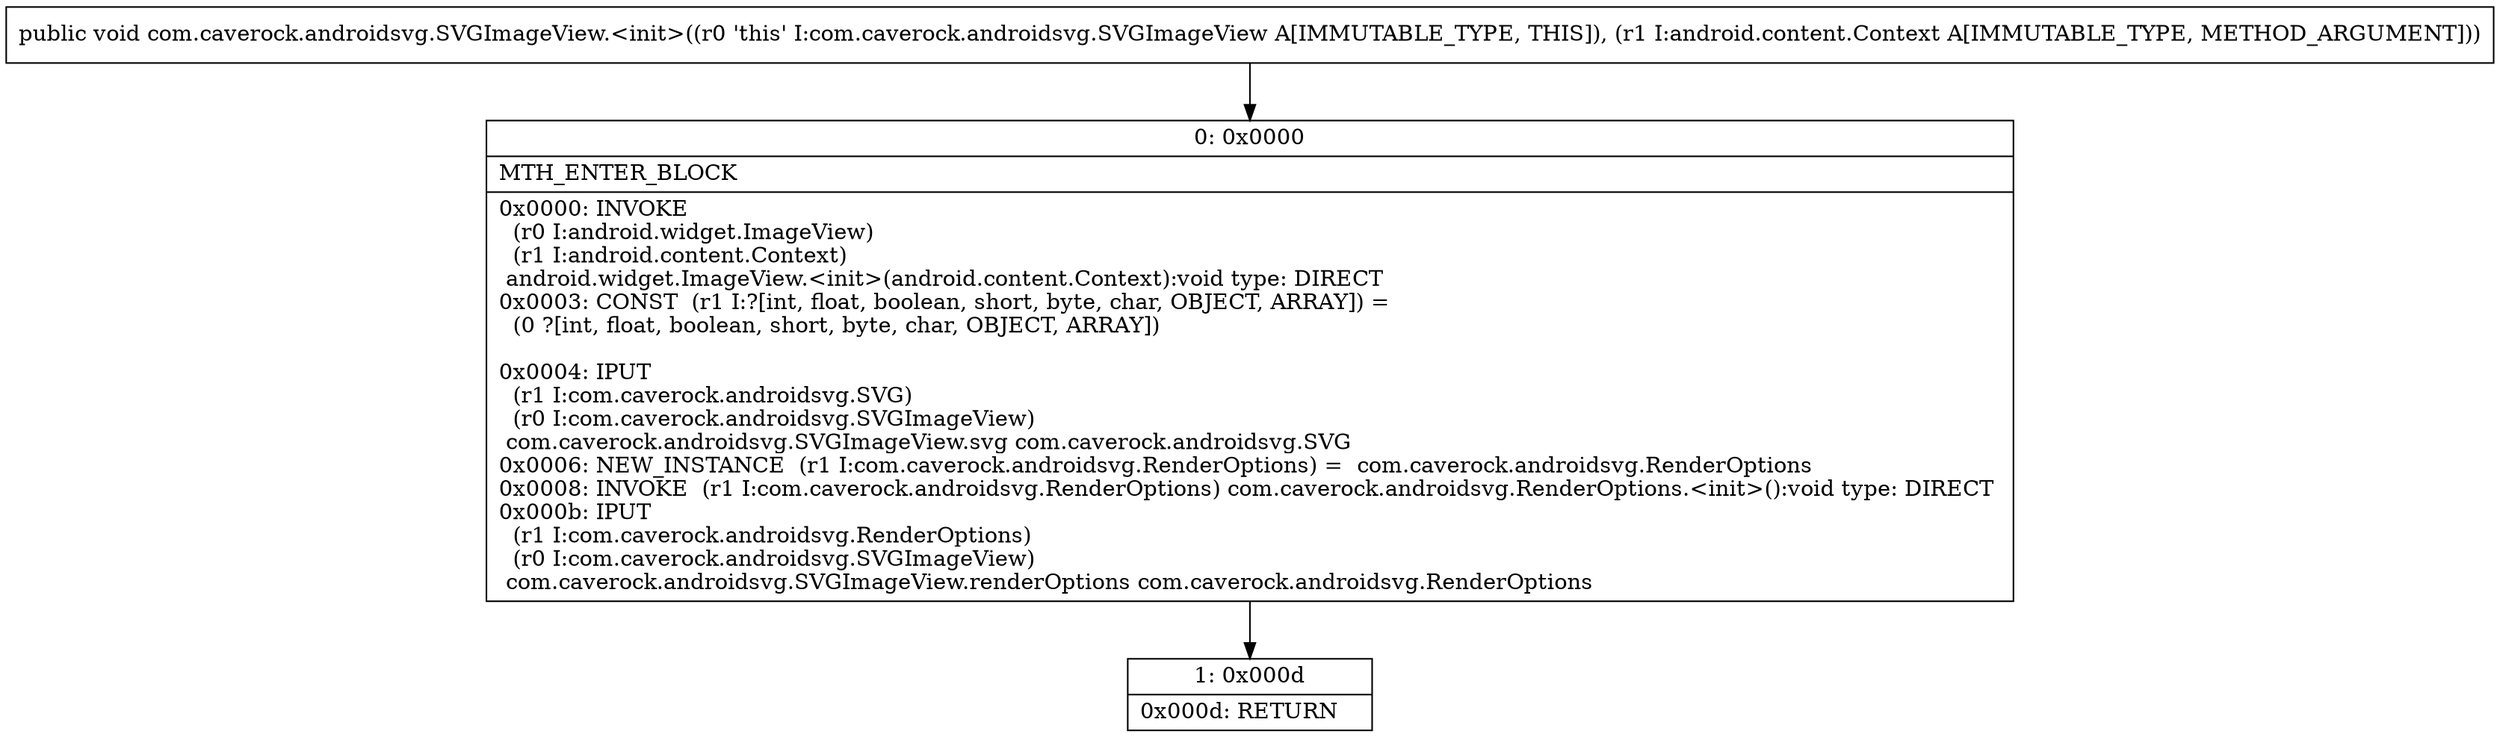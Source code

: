digraph "CFG forcom.caverock.androidsvg.SVGImageView.\<init\>(Landroid\/content\/Context;)V" {
Node_0 [shape=record,label="{0\:\ 0x0000|MTH_ENTER_BLOCK\l|0x0000: INVOKE  \l  (r0 I:android.widget.ImageView)\l  (r1 I:android.content.Context)\l android.widget.ImageView.\<init\>(android.content.Context):void type: DIRECT \l0x0003: CONST  (r1 I:?[int, float, boolean, short, byte, char, OBJECT, ARRAY]) = \l  (0 ?[int, float, boolean, short, byte, char, OBJECT, ARRAY])\l \l0x0004: IPUT  \l  (r1 I:com.caverock.androidsvg.SVG)\l  (r0 I:com.caverock.androidsvg.SVGImageView)\l com.caverock.androidsvg.SVGImageView.svg com.caverock.androidsvg.SVG \l0x0006: NEW_INSTANCE  (r1 I:com.caverock.androidsvg.RenderOptions) =  com.caverock.androidsvg.RenderOptions \l0x0008: INVOKE  (r1 I:com.caverock.androidsvg.RenderOptions) com.caverock.androidsvg.RenderOptions.\<init\>():void type: DIRECT \l0x000b: IPUT  \l  (r1 I:com.caverock.androidsvg.RenderOptions)\l  (r0 I:com.caverock.androidsvg.SVGImageView)\l com.caverock.androidsvg.SVGImageView.renderOptions com.caverock.androidsvg.RenderOptions \l}"];
Node_1 [shape=record,label="{1\:\ 0x000d|0x000d: RETURN   \l}"];
MethodNode[shape=record,label="{public void com.caverock.androidsvg.SVGImageView.\<init\>((r0 'this' I:com.caverock.androidsvg.SVGImageView A[IMMUTABLE_TYPE, THIS]), (r1 I:android.content.Context A[IMMUTABLE_TYPE, METHOD_ARGUMENT])) }"];
MethodNode -> Node_0;
Node_0 -> Node_1;
}

